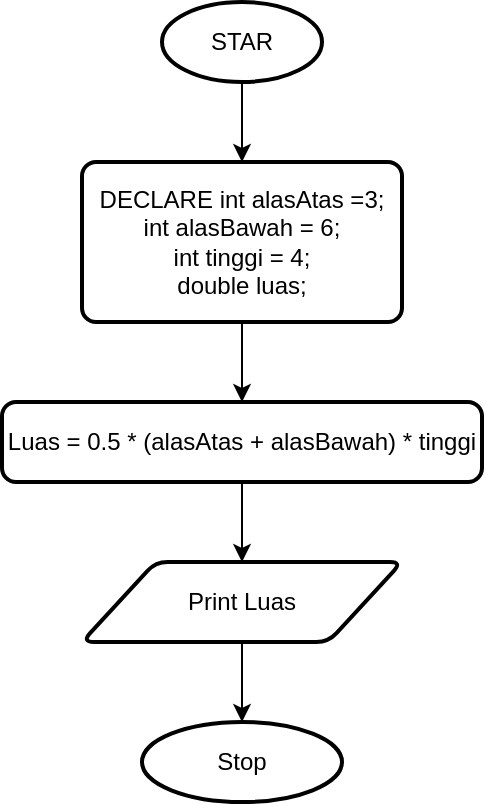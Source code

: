 <mxfile version="14.4.3" type="device"><diagram id="TwD_rq2vC6HAtKWLHb4R" name="Page-1"><mxGraphModel dx="868" dy="460" grid="1" gridSize="10" guides="1" tooltips="1" connect="1" arrows="1" fold="1" page="1" pageScale="1" pageWidth="850" pageHeight="1100" math="0" shadow="0"><root><mxCell id="0"/><mxCell id="1" parent="0"/><mxCell id="g2zXWE0F9e-9Rph7eAq3-3" style="edgeStyle=orthogonalEdgeStyle;rounded=0;orthogonalLoop=1;jettySize=auto;html=1;entryX=0.5;entryY=0;entryDx=0;entryDy=0;" edge="1" parent="1" source="g2zXWE0F9e-9Rph7eAq3-1" target="g2zXWE0F9e-9Rph7eAq3-2"><mxGeometry relative="1" as="geometry"/></mxCell><mxCell id="g2zXWE0F9e-9Rph7eAq3-1" value="STAR" style="strokeWidth=2;html=1;shape=mxgraph.flowchart.start_1;whiteSpace=wrap;" vertex="1" parent="1"><mxGeometry x="320" y="40" width="80" height="40" as="geometry"/></mxCell><mxCell id="g2zXWE0F9e-9Rph7eAq3-8" style="edgeStyle=orthogonalEdgeStyle;rounded=0;orthogonalLoop=1;jettySize=auto;html=1;entryX=0.5;entryY=0;entryDx=0;entryDy=0;" edge="1" parent="1" source="g2zXWE0F9e-9Rph7eAq3-2" target="g2zXWE0F9e-9Rph7eAq3-5"><mxGeometry relative="1" as="geometry"/></mxCell><mxCell id="g2zXWE0F9e-9Rph7eAq3-2" value="DECLARE int alasAtas =3;&lt;br&gt;&lt;div&gt;&lt;span&gt;int alasBawah = 6;&lt;/span&gt;&lt;/div&gt;&lt;div&gt;&lt;span&gt;int tinggi = 4;&lt;/span&gt;&lt;/div&gt;&lt;div&gt;&lt;span&gt;double luas;&lt;/span&gt;&lt;/div&gt;" style="rounded=1;whiteSpace=wrap;html=1;absoluteArcSize=1;arcSize=14;strokeWidth=2;align=center;" vertex="1" parent="1"><mxGeometry x="280" y="120" width="160" height="80" as="geometry"/></mxCell><mxCell id="g2zXWE0F9e-9Rph7eAq3-9" style="edgeStyle=orthogonalEdgeStyle;rounded=0;orthogonalLoop=1;jettySize=auto;html=1;entryX=0.5;entryY=0;entryDx=0;entryDy=0;" edge="1" parent="1" source="g2zXWE0F9e-9Rph7eAq3-5" target="g2zXWE0F9e-9Rph7eAq3-6"><mxGeometry relative="1" as="geometry"/></mxCell><mxCell id="g2zXWE0F9e-9Rph7eAq3-5" value="Luas = 0.5 * (alasAtas + alasBawah) * tinggi" style="rounded=1;whiteSpace=wrap;html=1;absoluteArcSize=1;arcSize=14;strokeWidth=2;" vertex="1" parent="1"><mxGeometry x="240" y="240" width="240" height="40" as="geometry"/></mxCell><mxCell id="g2zXWE0F9e-9Rph7eAq3-10" style="edgeStyle=orthogonalEdgeStyle;rounded=0;orthogonalLoop=1;jettySize=auto;html=1;entryX=0.5;entryY=0;entryDx=0;entryDy=0;entryPerimeter=0;" edge="1" parent="1" source="g2zXWE0F9e-9Rph7eAq3-6" target="g2zXWE0F9e-9Rph7eAq3-7"><mxGeometry relative="1" as="geometry"/></mxCell><mxCell id="g2zXWE0F9e-9Rph7eAq3-6" value="Print Luas" style="shape=parallelogram;html=1;strokeWidth=2;perimeter=parallelogramPerimeter;whiteSpace=wrap;rounded=1;arcSize=12;size=0.23;" vertex="1" parent="1"><mxGeometry x="280" y="320" width="160" height="40" as="geometry"/></mxCell><mxCell id="g2zXWE0F9e-9Rph7eAq3-7" value="Stop" style="strokeWidth=2;html=1;shape=mxgraph.flowchart.start_1;whiteSpace=wrap;" vertex="1" parent="1"><mxGeometry x="310" y="400" width="100" height="40" as="geometry"/></mxCell></root></mxGraphModel></diagram></mxfile>